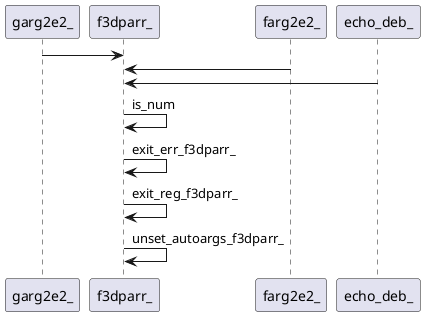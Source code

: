 @startuml rete
garg2e2_ -> f3dparr_ 
farg2e2_ -> f3dparr_
echo_deb_ -> f3dparr_
f3dparr_ -> f3dparr_:is_num
f3dparr_ -> f3dparr_:exit_err_f3dparr_
f3dparr_ -> f3dparr_:exit_reg_f3dparr_
f3dparr_ -> f3dparr_:unset_autoargs_f3dparr_
' {wrap_fn}
' fnn o-> f3dparr_
' {body_fn}
@enduml